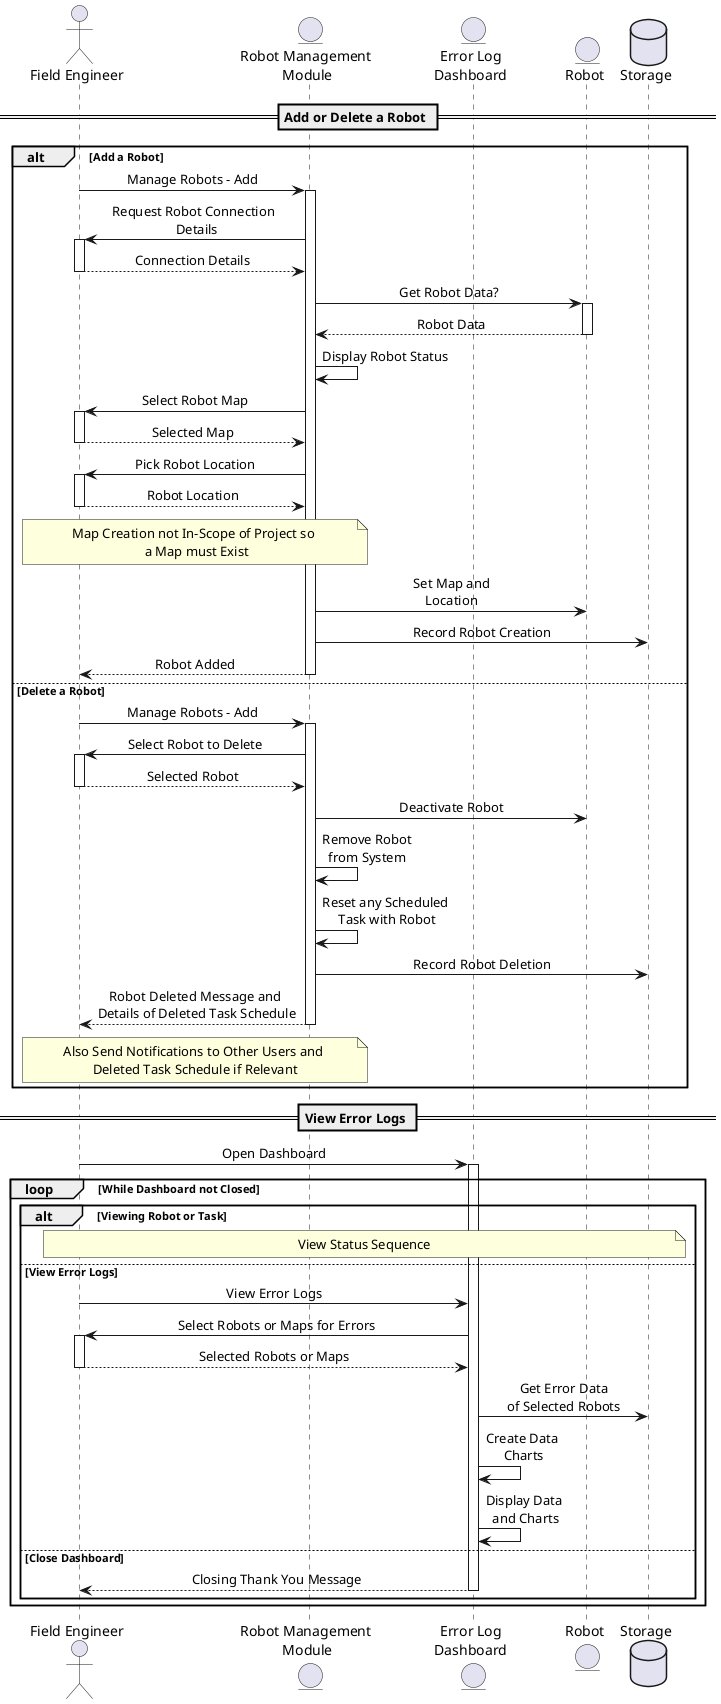 @startuml field_engineer

skinparam sequenceMessageAlign center
skinparam NoteTextAlignment center
actor Field_Engineer as "Field Engineer"
entity Manage_Robots as "Robot Management \nModule"
entity Dashboard as "Error Log\nDashboard"
entity Robot
database Storage

== Add or Delete a Robot ==
alt Add a Robot
    Field_Engineer -> Manage_Robots: Manage Robots - Add
    activate Manage_Robots
    Manage_Robots -> Field_Engineer: Request Robot Connection \n Details
    activate Field_Engineer
    return Connection Details
    Manage_Robots -> Robot: Get Robot Data?
    activate Robot
    return Robot Data
    Manage_Robots -> Manage_Robots: Display Robot Status
    Manage_Robots -> Field_Engineer: Select Robot Map
    activate Field_Engineer
    return Selected Map
    Manage_Robots -> Field_Engineer: Pick Robot Location
    activate Field_Engineer
    return Robot Location
    note over Field_Engineer, Manage_Robots: Map Creation not In-Scope of Project so \n a Map must Exist
    Manage_Robots -> Robot: Set Map and\nLocation
    Manage_Robots -> Storage: Record Robot Creation
    return Robot Added
else Delete a Robot
    Field_Engineer -> Manage_Robots: Manage Robots - Add
    activate Manage_Robots
    Manage_Robots -> Field_Engineer: Select Robot to Delete
    activate Field_Engineer
    return Selected Robot
    Manage_Robots -> Robot: Deactivate Robot
    Manage_Robots -> Manage_Robots: Remove Robot\nfrom System
    Manage_Robots -> Manage_Robots: Reset any Scheduled \nTask with Robot
    Manage_Robots -> Storage: Record Robot Deletion
    Manage_Robots --> Field_Engineer: Robot Deleted Message and\n Details of Deleted Task Schedule
    note over Field_Engineer, Manage_Robots: Also Send Notifications to Other Users and \nDeleted Task Schedule if Relevant
    deactivate Manage_Robots
end

== View Error Logs ==
Field_Engineer -> Dashboard: Open Dashboard
activate Dashboard
loop While Dashboard not Closed
alt Viewing Robot or Task
    note across: View Status Sequence
else View Error Logs
    Field_Engineer -> Dashboard: View Error Logs
    Dashboard -> Field_Engineer: Select Robots or Maps for Errors
    activate Field_Engineer
    return Selected Robots or Maps
    Dashboard -> Storage: Get Error Data\nof Selected Robots
    Dashboard -> Dashboard: Create Data \nCharts
    Dashboard -> Dashboard: Display Data \nand Charts
else Close Dashboard
    return Closing Thank You Message
end
end

@enduml
